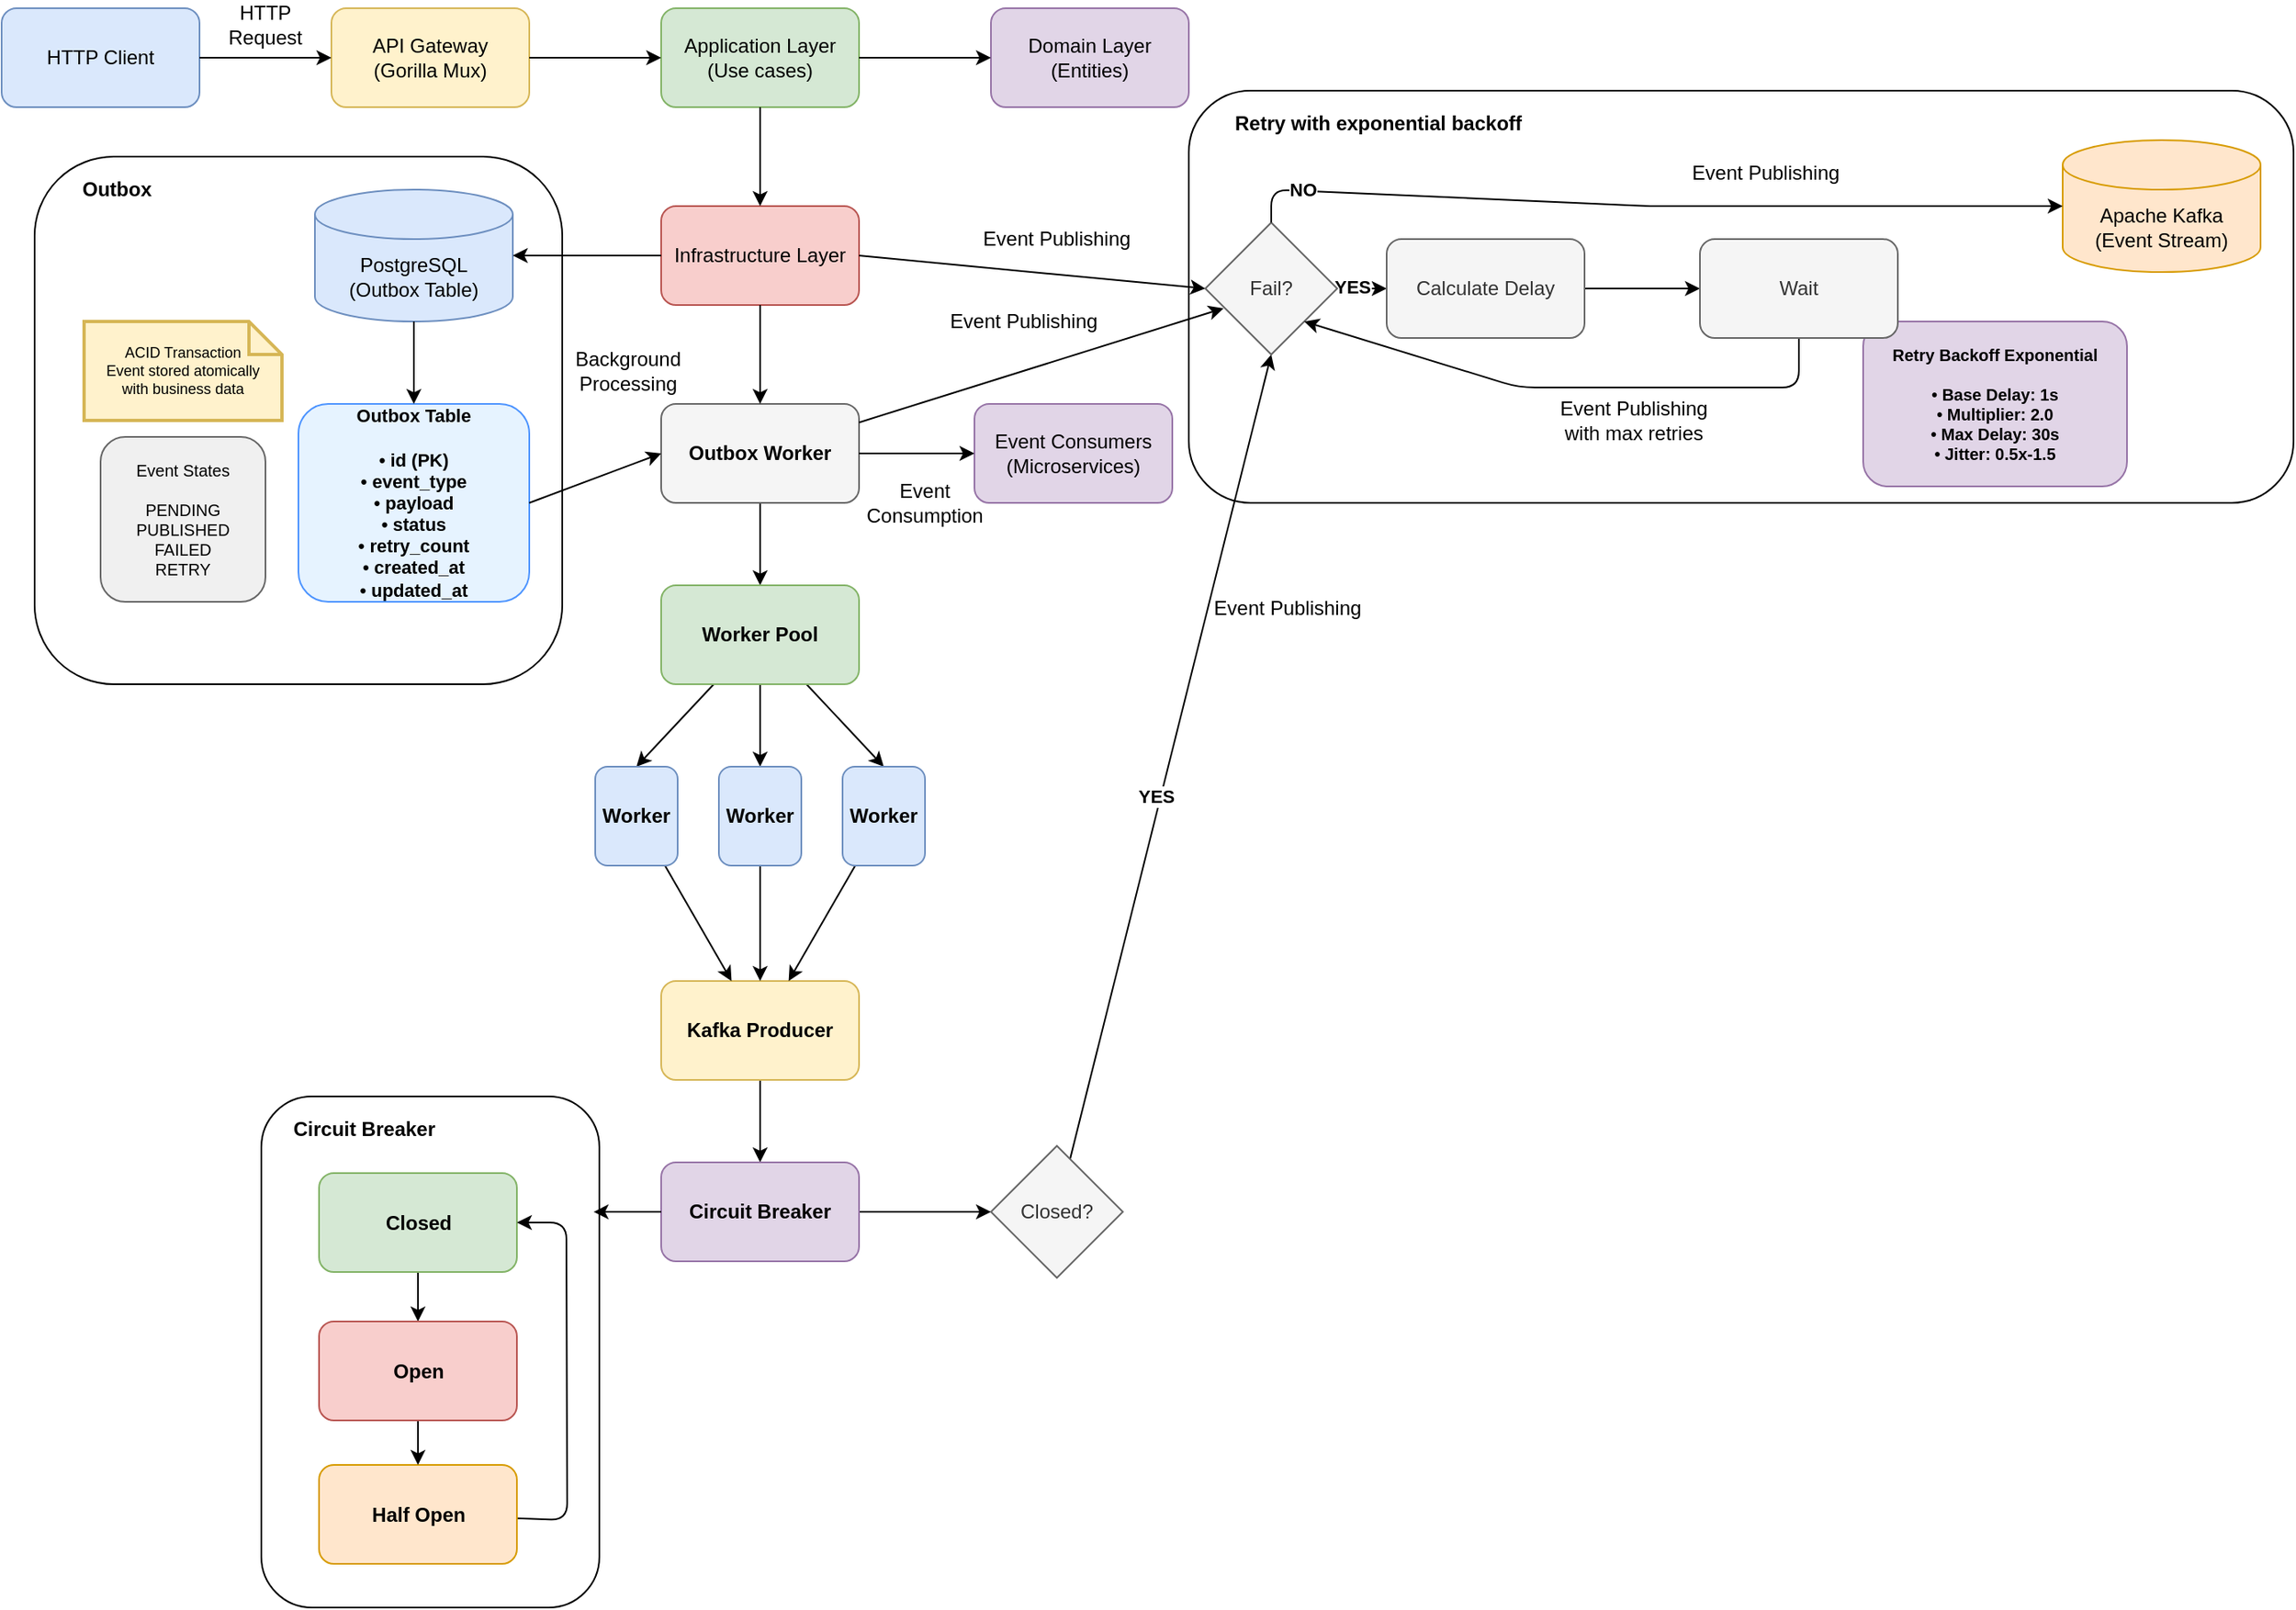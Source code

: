 <mxfile>
    <diagram name="TxStream Architecture" id="txstream-architecture">
        <mxGraphModel dx="891" dy="609" grid="1" gridSize="10" guides="1" tooltips="1" connect="1" arrows="1" fold="1" page="1" pageScale="1" pageWidth="1169" pageHeight="827" math="0" shadow="0">
            <root>
                <mxCell id="0"/>
                <mxCell id="1" parent="0"/>
                <mxCell id="74" value="" style="rounded=1;whiteSpace=wrap;html=1;" vertex="1" parent="1">
                    <mxGeometry x="60" y="130" width="320" height="320" as="geometry"/>
                </mxCell>
                <mxCell id="73" value="" style="rounded=1;whiteSpace=wrap;html=1;" vertex="1" parent="1">
                    <mxGeometry x="760" y="90" width="670" height="250" as="geometry"/>
                </mxCell>
                <mxCell id="40" value="" style="whiteSpace=wrap;html=1;rounded=1;fontStyle=1;" vertex="1" parent="1">
                    <mxGeometry x="197.5" y="700" width="205" height="310" as="geometry"/>
                </mxCell>
                <mxCell id="client" value="HTTP Client" style="rounded=1;whiteSpace=wrap;html=1;fillColor=#dae8fc;strokeColor=#6c8ebf;" parent="1" vertex="1">
                    <mxGeometry x="40" y="40" width="120" height="60" as="geometry"/>
                </mxCell>
                <mxCell id="api" value="API Gateway&#xa;(Gorilla Mux)" style="rounded=1;whiteSpace=wrap;html=1;fillColor=#fff2cc;strokeColor=#d6b656;" parent="1" vertex="1">
                    <mxGeometry x="240" y="40" width="120" height="60" as="geometry"/>
                </mxCell>
                <mxCell id="app" value="Application Layer&lt;br&gt;(Use cases)" style="rounded=1;whiteSpace=wrap;html=1;fillColor=#d5e8d4;strokeColor=#82b366;" parent="1" vertex="1">
                    <mxGeometry x="440" y="40" width="120" height="60" as="geometry"/>
                </mxCell>
                <mxCell id="domain" value="Domain Layer&lt;br&gt;(Entities)" style="rounded=1;whiteSpace=wrap;html=1;fillColor=#e1d5e7;strokeColor=#9673a6;" parent="1" vertex="1">
                    <mxGeometry x="640" y="40" width="120" height="60" as="geometry"/>
                </mxCell>
                <mxCell id="infra" value="Infrastructure Layer" style="rounded=1;whiteSpace=wrap;html=1;fillColor=#f8cecc;strokeColor=#b85450;" parent="1" vertex="1">
                    <mxGeometry x="440" y="160" width="120" height="60" as="geometry"/>
                </mxCell>
                <mxCell id="postgres" value="PostgreSQL&#xa;(Outbox Table)" style="shape=cylinder3;whiteSpace=wrap;html=1;boundedLbl=1;backgroundOutline=1;size=15;fillColor=#dae8fc;strokeColor=#6c8ebf;" parent="1" vertex="1">
                    <mxGeometry x="230" y="150" width="120" height="80" as="geometry"/>
                </mxCell>
                <mxCell id="outbox-table" value="Outbox Table&lt;br&gt;&lt;br&gt;• id (PK)&lt;br&gt;• event_type&lt;br&gt;• payload&lt;br&gt;• status&lt;br&gt;• retry_count&lt;br&gt;• created_at&lt;br&gt;• updated_at" style="rounded=1;whiteSpace=wrap;html=1;fillColor=#e6f3ff;strokeColor=#4d94ff;fontSize=11;fontStyle=1;" vertex="1" parent="1">
                    <mxGeometry x="220" y="280" width="140" height="120" as="geometry"/>
                </mxCell>
                <mxCell id="event-states" value="Event States&lt;br&gt;&lt;br&gt;PENDING&lt;br&gt;PUBLISHED&lt;br&gt;FAILED&lt;br&gt;RETRY" style="rounded=1;whiteSpace=wrap;html=1;fillColor=#f0f0f0;strokeColor=#666666;fontSize=10;" vertex="1" parent="1">
                    <mxGeometry x="100" y="300" width="100" height="100" as="geometry"/>
                </mxCell>
                <mxCell id="acid-note" value="ACID Transaction&lt;br&gt;Event stored atomically&lt;br&gt;with business data" style="shape=note;strokeWidth=2;fontSize=9;size=20;whiteSpace=wrap;html=1;fillColor=#fff2cc;strokeColor=#d6b656;" vertex="1" parent="1">
                    <mxGeometry x="90" y="230" width="120" height="60" as="geometry"/>
                </mxCell>
                <mxCell id="retry-backoff" value="Retry Backoff Exponential&lt;br&gt;&lt;br&gt;• Base Delay: 1s&lt;br&gt;• Multiplier: 2.0&lt;br&gt;• Max Delay: 30s&lt;br&gt;• Jitter: 0.5x-1.5" style="rounded=1;whiteSpace=wrap;html=1;fillColor=#e1d5e7;strokeColor=#9673a6;fontSize=10;fontStyle=1;" vertex="1" parent="1">
                    <mxGeometry x="1169" y="230" width="160" height="100" as="geometry"/>
                </mxCell>
                <mxCell id="5" value="" style="edgeStyle=none;html=1;" edge="1" parent="1" source="outbox" target="4">
                    <mxGeometry relative="1" as="geometry"/>
                </mxCell>
                <mxCell id="outbox" value="Outbox Worker" style="rounded=1;whiteSpace=wrap;html=1;fillColor=#f5f5f5;strokeColor=#666666;fontStyle=1" parent="1" vertex="1">
                    <mxGeometry x="440" y="280" width="120" height="60" as="geometry"/>
                </mxCell>
                <mxCell id="consumers" value="Event Consumers&lt;br&gt;(Microservices)" style="rounded=1;whiteSpace=wrap;html=1;fillColor=#e1d5e7;strokeColor=#9673a6;" parent="1" vertex="1">
                    <mxGeometry x="630" y="280" width="120" height="60" as="geometry"/>
                </mxCell>
                <mxCell id="conn1" value="" style="endArrow=classic;html=1;rounded=0;exitX=1;exitY=0.5;exitDx=0;exitDy=0;entryX=0;entryY=0.5;entryDx=0;entryDy=0;" parent="1" source="client" target="api" edge="1">
                    <mxGeometry width="50" height="50" relative="1" as="geometry">
                        <mxPoint x="200" y="70" as="sourcePoint"/>
                        <mxPoint x="250" y="20" as="targetPoint"/>
                    </mxGeometry>
                </mxCell>
                <mxCell id="conn2" value="" style="endArrow=classic;html=1;rounded=0;exitX=1;exitY=0.5;exitDx=0;exitDy=0;entryX=0;entryY=0.5;entryDx=0;entryDy=0;" parent="1" source="api" target="app" edge="1">
                    <mxGeometry width="50" height="50" relative="1" as="geometry">
                        <mxPoint x="380" y="70" as="sourcePoint"/>
                        <mxPoint x="430" y="20" as="targetPoint"/>
                    </mxGeometry>
                </mxCell>
                <mxCell id="conn3" value="" style="endArrow=classic;html=1;rounded=0;exitX=1;exitY=0.5;exitDx=0;exitDy=0;entryX=0;entryY=0.5;entryDx=0;entryDy=0;" parent="1" source="app" target="domain" edge="1">
                    <mxGeometry width="50" height="50" relative="1" as="geometry">
                        <mxPoint x="580" y="70" as="sourcePoint"/>
                        <mxPoint x="630" y="20" as="targetPoint"/>
                    </mxGeometry>
                </mxCell>
                <mxCell id="conn4" value="" style="endArrow=classic;html=1;rounded=0;exitX=0.5;exitY=1;exitDx=0;exitDy=0;entryX=0.5;entryY=0;entryDx=0;entryDy=0;" parent="1" source="app" target="infra" edge="1">
                    <mxGeometry width="50" height="50" relative="1" as="geometry">
                        <mxPoint x="500" y="110" as="sourcePoint"/>
                        <mxPoint x="500" y="150" as="targetPoint"/>
                    </mxGeometry>
                </mxCell>
                <mxCell id="conn5" value="" style="endArrow=classic;html=1;rounded=0;exitX=0;exitY=0.5;exitDx=0;exitDy=0;entryX=1;entryY=0.5;entryDx=0;entryDy=0;" parent="1" source="infra" target="postgres" edge="1">
                    <mxGeometry width="50" height="50" relative="1" as="geometry">
                        <mxPoint x="430" y="190" as="sourcePoint"/>
                        <mxPoint x="360" y="200" as="targetPoint"/>
                    </mxGeometry>
                </mxCell>
                <mxCell id="conn6" value="" style="endArrow=classic;html=1;rounded=0;exitX=1;exitY=0.5;exitDx=0;exitDy=0;entryX=0;entryY=0.5;entryDx=0;entryDy=0;" parent="1" source="infra" target="54" edge="1">
                    <mxGeometry width="50" height="50" relative="1" as="geometry">
                        <mxPoint x="570" y="190" as="sourcePoint"/>
                        <mxPoint x="760" y="200" as="targetPoint"/>
                    </mxGeometry>
                </mxCell>
                <mxCell id="conn7" value="" style="endArrow=classic;html=1;rounded=0;exitX=0.5;exitY=1;exitDx=0;exitDy=0;entryX=0.5;entryY=0;entryDx=0;entryDy=0;" parent="1" source="infra" target="outbox" edge="1">
                    <mxGeometry width="50" height="50" relative="1" as="geometry">
                        <mxPoint x="500" y="230" as="sourcePoint"/>
                        <mxPoint x="500" y="270" as="targetPoint"/>
                    </mxGeometry>
                </mxCell>
                <mxCell id="conn8" value="" style="endArrow=classic;html=1;rounded=0;exitX=1;exitY=0.5;exitDx=0;exitDy=0;entryX=0;entryY=0.5;entryDx=0;entryDy=0;" parent="1" source="outbox" target="consumers" edge="1">
                    <mxGeometry width="50" height="50" relative="1" as="geometry">
                        <mxPoint x="570" y="310" as="sourcePoint"/>
                        <mxPoint x="640" y="310" as="targetPoint"/>
                    </mxGeometry>
                </mxCell>
                <mxCell id="conn-outbox-table" value="" style="endArrow=classic;html=1;rounded=0;exitX=1;exitY=0.5;exitDx=0;exitDy=0;entryX=0;entryY=0.5;entryDx=0;entryDy=0;" edge="1" parent="1" source="outbox-table" target="outbox">
                    <mxGeometry width="50" height="50" relative="1" as="geometry">
                        <mxPoint x="190" y="340" as="sourcePoint"/>
                        <mxPoint x="440" y="310" as="targetPoint"/>
                    </mxGeometry>
                </mxCell>
                <mxCell id="conn-postgres-outbox" value="" style="endArrow=classic;html=1;rounded=0;exitX=0.5;exitY=1;exitDx=0;exitDy=0;entryX=0.5;entryY=0;entryDx=0;entryDy=0;" edge="1" parent="1" source="postgres" target="outbox-table">
                    <mxGeometry width="50" height="50" relative="1" as="geometry">
                        <mxPoint x="300" y="250" as="sourcePoint"/>
                        <mxPoint x="110" y="270" as="targetPoint"/>
                    </mxGeometry>
                </mxCell>
                <mxCell id="label1" value="HTTP Request" style="text;html=1;strokeColor=none;fillColor=none;align=center;verticalAlign=middle;whiteSpace=wrap;rounded=0;" parent="1" vertex="1">
                    <mxGeometry x="160" y="40" width="80" height="20" as="geometry"/>
                </mxCell>
                <mxCell id="label3" value="Event Publishing" style="text;html=1;strokeColor=none;fillColor=none;align=center;verticalAlign=middle;whiteSpace=wrap;rounded=0;" parent="1" vertex="1">
                    <mxGeometry x="630" y="170" width="100" height="20" as="geometry"/>
                </mxCell>
                <mxCell id="label4" value="Background Processing" style="text;html=1;strokeColor=none;fillColor=none;align=center;verticalAlign=middle;whiteSpace=wrap;rounded=0;" parent="1" vertex="1">
                    <mxGeometry x="360" y="250" width="120" height="20" as="geometry"/>
                </mxCell>
                <mxCell id="label5" value="Event Consumption" style="text;html=1;strokeColor=none;fillColor=none;align=center;verticalAlign=middle;whiteSpace=wrap;rounded=0;" parent="1" vertex="1">
                    <mxGeometry x="550" y="330" width="100" height="20" as="geometry"/>
                </mxCell>
                <mxCell id="label-retry" value="Retry with exponential backoff" style="text;html=1;strokeColor=none;fillColor=none;align=center;verticalAlign=middle;whiteSpace=wrap;rounded=0;fontStyle=1;" vertex="1" parent="1">
                    <mxGeometry x="780" y="100" width="190" height="20" as="geometry"/>
                </mxCell>
                <mxCell id="3" style="edgeStyle=none;html=1;entryX=0.138;entryY=0.65;entryDx=0;entryDy=0;entryPerimeter=0;" parent="1" source="outbox" target="54" edge="1">
                    <mxGeometry relative="1" as="geometry">
                        <mxPoint x="760" y="212.5" as="targetPoint"/>
                    </mxGeometry>
                </mxCell>
                <mxCell id="27" style="edgeStyle=none;html=1;entryX=0.5;entryY=0;entryDx=0;entryDy=0;" edge="1" parent="1" source="4" target="25">
                    <mxGeometry relative="1" as="geometry"/>
                </mxCell>
                <mxCell id="28" style="edgeStyle=none;html=1;entryX=0.5;entryY=0;entryDx=0;entryDy=0;" edge="1" parent="1" source="4" target="23">
                    <mxGeometry relative="1" as="geometry"/>
                </mxCell>
                <mxCell id="29" style="edgeStyle=none;html=1;entryX=0.5;entryY=0;entryDx=0;entryDy=0;" edge="1" parent="1" source="4" target="26">
                    <mxGeometry relative="1" as="geometry"/>
                </mxCell>
                <mxCell id="4" value="Worker Pool" style="whiteSpace=wrap;html=1;fillColor=#D5E8D4;strokeColor=#82B366;rounded=1;fontStyle=1;" vertex="1" parent="1">
                    <mxGeometry x="440" y="390" width="120" height="60" as="geometry"/>
                </mxCell>
                <mxCell id="9" value="" style="edgeStyle=none;html=1;" edge="1" parent="1" source="6" target="8">
                    <mxGeometry relative="1" as="geometry"/>
                </mxCell>
                <mxCell id="6" value="Kafka Producer" style="whiteSpace=wrap;html=1;fillColor=#FFF2CC;strokeColor=#D6B656;rounded=1;fontStyle=1;" vertex="1" parent="1">
                    <mxGeometry x="440" y="630" width="120" height="60" as="geometry"/>
                </mxCell>
                <mxCell id="46" style="edgeStyle=none;html=1;entryX=0;entryY=0.5;entryDx=0;entryDy=0;" edge="1" parent="1" source="8" target="42">
                    <mxGeometry relative="1" as="geometry"/>
                </mxCell>
                <mxCell id="8" value="Circuit Breaker" style="whiteSpace=wrap;html=1;fillColor=#E1D5E7;strokeColor=#9673A6;rounded=1;fontStyle=1;" vertex="1" parent="1">
                    <mxGeometry x="440" y="740" width="120" height="60" as="geometry"/>
                </mxCell>
                <mxCell id="19" style="edgeStyle=none;html=1;entryX=0.5;entryY=0;entryDx=0;entryDy=0;" edge="1" parent="1" source="10" target="15">
                    <mxGeometry relative="1" as="geometry"/>
                </mxCell>
                <mxCell id="10" value="Closed" style="whiteSpace=wrap;html=1;fillColor=#D5E8D4;strokeColor=#82B366;rounded=1;fontStyle=1;" vertex="1" parent="1">
                    <mxGeometry x="232.5" y="746.5" width="120" height="60" as="geometry"/>
                </mxCell>
                <mxCell id="22" style="edgeStyle=none;html=1;entryX=1;entryY=0.5;entryDx=0;exitDy=0;" edge="1" parent="1" source="12" target="10">
                    <mxGeometry relative="1" as="geometry">
                        <Array as="points">
                            <mxPoint x="383" y="957"/>
                            <mxPoint x="382.5" y="776.5"/>
                        </Array>
                    </mxGeometry>
                </mxCell>
                <mxCell id="12" value="Half Open" style="whiteSpace=wrap;html=1;fillColor=#FFE6CC;strokeColor=#D79B00;rounded=1;fontStyle=1;" vertex="1" parent="1">
                    <mxGeometry x="232.5" y="923.5" width="120" height="60" as="geometry"/>
                </mxCell>
                <mxCell id="20" style="edgeStyle=none;html=1;entryX=0.5;entryY=0;entryDx=0;entryDy=0;" edge="1" parent="1" source="15" target="12">
                    <mxGeometry relative="1" as="geometry"/>
                </mxCell>
                <mxCell id="15" value="Open" style="whiteSpace=wrap;html=1;fillColor=#F8CECC;strokeColor=#B85450;rounded=1;fontStyle=1;" vertex="1" parent="1">
                    <mxGeometry x="232.5" y="836.5" width="120" height="60" as="geometry"/>
                </mxCell>
                <mxCell id="32" style="edgeStyle=none;html=1;entryX=0.5;entryY=0;entryDx=0;entryDy=0;" edge="1" parent="1" source="23" target="6">
                    <mxGeometry relative="1" as="geometry"/>
                </mxCell>
                <mxCell id="23" value="Worker" style="whiteSpace=wrap;html=1;fillColor=#DAE8FC;strokeColor=#6C8EBF;rounded=1;fontStyle=1;" vertex="1" parent="1">
                    <mxGeometry x="475" y="500" width="50" height="60" as="geometry"/>
                </mxCell>
                <mxCell id="34" style="edgeStyle=none;html=1;" edge="1" parent="1" source="25" target="6">
                    <mxGeometry relative="1" as="geometry"/>
                </mxCell>
                <mxCell id="25" value="Worker" style="whiteSpace=wrap;html=1;fillColor=#DAE8FC;strokeColor=#6C8EBF;rounded=1;fontStyle=1;" vertex="1" parent="1">
                    <mxGeometry x="400" y="500" width="50" height="60" as="geometry"/>
                </mxCell>
                <mxCell id="33" style="edgeStyle=none;html=1;" edge="1" parent="1" source="26" target="6">
                    <mxGeometry relative="1" as="geometry"/>
                </mxCell>
                <mxCell id="26" value="Worker" style="whiteSpace=wrap;html=1;fillColor=#DAE8FC;strokeColor=#6C8EBF;rounded=1;fontStyle=1;" vertex="1" parent="1">
                    <mxGeometry x="550" y="500" width="50" height="60" as="geometry"/>
                </mxCell>
                <mxCell id="44" style="edgeStyle=none;html=1;entryX=0.5;entryY=1;entryDx=0;entryDy=0;" edge="1" parent="1" source="42" target="54">
                    <mxGeometry relative="1" as="geometry">
                        <mxPoint x="810.175" y="240" as="targetPoint"/>
                    </mxGeometry>
                </mxCell>
                <mxCell id="47" value="YES" style="edgeLabel;html=1;align=center;verticalAlign=middle;resizable=0;points=[];fontStyle=1" connectable="0" vertex="1" parent="44">
                    <mxGeometry x="-0.1" y="3" relative="1" as="geometry">
                        <mxPoint as="offset"/>
                    </mxGeometry>
                </mxCell>
                <mxCell id="42" value="Closed?" style="rhombus;whiteSpace=wrap;html=1;fillColor=#f5f5f5;fontColor=#333333;strokeColor=#666666;" vertex="1" parent="1">
                    <mxGeometry x="640" y="730" width="80" height="80" as="geometry"/>
                </mxCell>
                <mxCell id="52" value="Apache Kafka&#xa;(Event Stream)" style="shape=cylinder3;whiteSpace=wrap;html=1;boundedLbl=1;backgroundOutline=1;size=15;fillColor=#ffe6cc;strokeColor=#d79b00;" vertex="1" parent="1">
                    <mxGeometry x="1290" y="120" width="120" height="80" as="geometry"/>
                </mxCell>
                <mxCell id="56" value="" style="edgeStyle=none;html=1;" edge="1" parent="1" source="54" target="55">
                    <mxGeometry relative="1" as="geometry"/>
                </mxCell>
                <mxCell id="64" value="YES" style="edgeLabel;html=1;align=center;verticalAlign=middle;resizable=0;points=[];fontStyle=1" vertex="1" connectable="0" parent="56">
                    <mxGeometry x="-0.4" y="1" relative="1" as="geometry">
                        <mxPoint as="offset"/>
                    </mxGeometry>
                </mxCell>
                <mxCell id="54" value="Fail?" style="rhombus;whiteSpace=wrap;html=1;fillColor=#f5f5f5;fontColor=#333333;strokeColor=#666666;" vertex="1" parent="1">
                    <mxGeometry x="770" y="170" width="80" height="80" as="geometry"/>
                </mxCell>
                <mxCell id="63" value="" style="edgeStyle=none;html=1;" edge="1" parent="1" source="55" target="62">
                    <mxGeometry relative="1" as="geometry"/>
                </mxCell>
                <mxCell id="55" value="Calculate Delay" style="whiteSpace=wrap;html=1;rounded=1;fillColor=#f5f5f5;fontColor=#333333;strokeColor=#666666;" vertex="1" parent="1">
                    <mxGeometry x="880" y="180" width="120" height="60" as="geometry"/>
                </mxCell>
                <mxCell id="60" value="Event Publishing" style="text;html=1;strokeColor=none;fillColor=none;align=center;verticalAlign=middle;whiteSpace=wrap;rounded=0;" vertex="1" parent="1">
                    <mxGeometry x="610" y="220" width="100" height="20" as="geometry"/>
                </mxCell>
                <mxCell id="61" value="Event Publishing" style="text;html=1;strokeColor=none;fillColor=none;align=center;verticalAlign=middle;whiteSpace=wrap;rounded=0;" vertex="1" parent="1">
                    <mxGeometry x="770" y="394" width="100" height="20" as="geometry"/>
                </mxCell>
                <mxCell id="71" style="edgeStyle=none;html=1;entryX=1;entryY=1;entryDx=0;entryDy=0;" edge="1" parent="1" source="62" target="54">
                    <mxGeometry relative="1" as="geometry">
                        <Array as="points">
                            <mxPoint x="1130" y="270"/>
                            <mxPoint x="960" y="270"/>
                        </Array>
                    </mxGeometry>
                </mxCell>
                <mxCell id="62" value="Wait" style="whiteSpace=wrap;html=1;rounded=1;fillColor=#f5f5f5;fontColor=#333333;strokeColor=#666666;" vertex="1" parent="1">
                    <mxGeometry x="1070" y="180" width="120" height="60" as="geometry"/>
                </mxCell>
                <mxCell id="67" style="edgeStyle=none;html=1;entryX=0;entryY=0.5;entryDx=0;entryDy=0;entryPerimeter=0;exitX=0.5;exitY=0;exitDx=0;exitDy=0;" edge="1" parent="1" source="54" target="52">
                    <mxGeometry relative="1" as="geometry">
                        <Array as="points">
                            <mxPoint x="810" y="150"/>
                            <mxPoint x="1040" y="160"/>
                        </Array>
                    </mxGeometry>
                </mxCell>
                <mxCell id="69" value="NO" style="edgeLabel;html=1;align=center;verticalAlign=middle;resizable=0;points=[];fontStyle=1" vertex="1" connectable="0" parent="67">
                    <mxGeometry x="-0.846" y="1" relative="1" as="geometry">
                        <mxPoint as="offset"/>
                    </mxGeometry>
                </mxCell>
                <mxCell id="68" value="Event Publishing" style="text;html=1;strokeColor=none;fillColor=none;align=center;verticalAlign=middle;whiteSpace=wrap;rounded=0;" vertex="1" parent="1">
                    <mxGeometry x="1060" y="130" width="100" height="20" as="geometry"/>
                </mxCell>
                <mxCell id="72" value="Event Publishing with max retries" style="text;html=1;strokeColor=none;fillColor=none;align=center;verticalAlign=middle;whiteSpace=wrap;rounded=0;" vertex="1" parent="1">
                    <mxGeometry x="980" y="280" width="100" height="20" as="geometry"/>
                </mxCell>
                <mxCell id="75" value="Outbox" style="text;html=1;strokeColor=none;fillColor=none;align=center;verticalAlign=middle;whiteSpace=wrap;rounded=0;fontStyle=1;" vertex="1" parent="1">
                    <mxGeometry x="60" y="140" width="100" height="20" as="geometry"/>
                </mxCell>
                <mxCell id="76" style="edgeStyle=none;html=1;entryX=0.983;entryY=0.226;entryDx=0;entryDy=0;entryPerimeter=0;" edge="1" parent="1" source="8" target="40">
                    <mxGeometry relative="1" as="geometry"/>
                </mxCell>
                <mxCell id="77" value="Circuit Breaker" style="text;html=1;strokeColor=none;fillColor=none;align=center;verticalAlign=middle;whiteSpace=wrap;rounded=0;fontStyle=1;" vertex="1" parent="1">
                    <mxGeometry x="210" y="710" width="100" height="20" as="geometry"/>
                </mxCell>
            </root>
        </mxGraphModel>
    </diagram>
</mxfile>